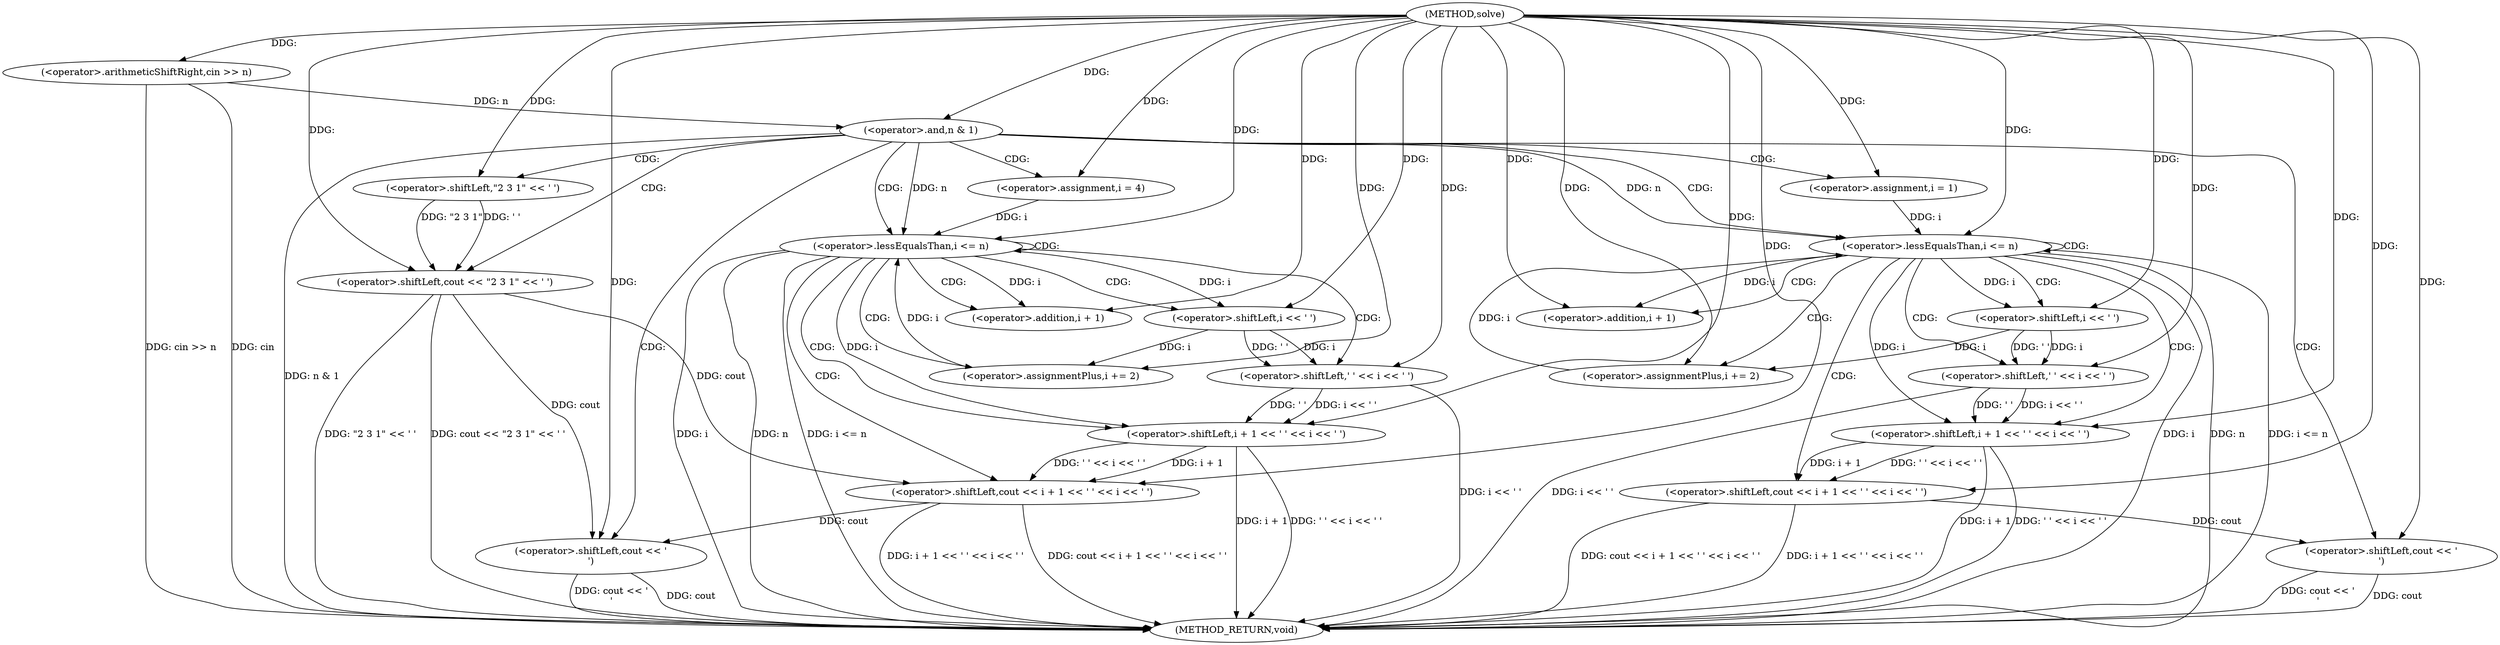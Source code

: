 digraph "solve" {  
"1000180" [label = "(METHOD,solve)" ]
"1000251" [label = "(METHOD_RETURN,void)" ]
"1000183" [label = "(<operator>.arithmeticShiftRight,cin >> n)" ]
"1000188" [label = "(<operator>.and,n & 1)" ]
"1000192" [label = "(<operator>.shiftLeft,cout << \"2 3 1\" << ' ')" ]
"1000220" [label = "(<operator>.shiftLeft,cout << '\n')" ]
"1000199" [label = "(<operator>.assignment,i = 4)" ]
"1000202" [label = "(<operator>.lessEqualsThan,i <= n)" ]
"1000205" [label = "(<operator>.assignmentPlus,i += 2)" ]
"1000248" [label = "(<operator>.shiftLeft,cout << '\n')" ]
"1000194" [label = "(<operator>.shiftLeft,\"2 3 1\" << ' ')" ]
"1000209" [label = "(<operator>.shiftLeft,cout << i + 1 << ' ' << i << ' ')" ]
"1000227" [label = "(<operator>.assignment,i = 1)" ]
"1000230" [label = "(<operator>.lessEqualsThan,i <= n)" ]
"1000233" [label = "(<operator>.assignmentPlus,i += 2)" ]
"1000237" [label = "(<operator>.shiftLeft,cout << i + 1 << ' ' << i << ' ')" ]
"1000211" [label = "(<operator>.shiftLeft,i + 1 << ' ' << i << ' ')" ]
"1000212" [label = "(<operator>.addition,i + 1)" ]
"1000215" [label = "(<operator>.shiftLeft,' ' << i << ' ')" ]
"1000239" [label = "(<operator>.shiftLeft,i + 1 << ' ' << i << ' ')" ]
"1000217" [label = "(<operator>.shiftLeft,i << ' ')" ]
"1000240" [label = "(<operator>.addition,i + 1)" ]
"1000243" [label = "(<operator>.shiftLeft,' ' << i << ' ')" ]
"1000245" [label = "(<operator>.shiftLeft,i << ' ')" ]
  "1000183" -> "1000251"  [ label = "DDG: cin >> n"] 
  "1000188" -> "1000251"  [ label = "DDG: n & 1"] 
  "1000230" -> "1000251"  [ label = "DDG: i"] 
  "1000230" -> "1000251"  [ label = "DDG: n"] 
  "1000230" -> "1000251"  [ label = "DDG: i <= n"] 
  "1000248" -> "1000251"  [ label = "DDG: cout"] 
  "1000248" -> "1000251"  [ label = "DDG: cout << '\n'"] 
  "1000239" -> "1000251"  [ label = "DDG: i + 1"] 
  "1000243" -> "1000251"  [ label = "DDG: i << ' '"] 
  "1000239" -> "1000251"  [ label = "DDG: ' ' << i << ' '"] 
  "1000237" -> "1000251"  [ label = "DDG: i + 1 << ' ' << i << ' '"] 
  "1000237" -> "1000251"  [ label = "DDG: cout << i + 1 << ' ' << i << ' '"] 
  "1000192" -> "1000251"  [ label = "DDG: \"2 3 1\" << ' '"] 
  "1000192" -> "1000251"  [ label = "DDG: cout << \"2 3 1\" << ' '"] 
  "1000202" -> "1000251"  [ label = "DDG: i"] 
  "1000202" -> "1000251"  [ label = "DDG: n"] 
  "1000202" -> "1000251"  [ label = "DDG: i <= n"] 
  "1000220" -> "1000251"  [ label = "DDG: cout"] 
  "1000220" -> "1000251"  [ label = "DDG: cout << '\n'"] 
  "1000211" -> "1000251"  [ label = "DDG: i + 1"] 
  "1000215" -> "1000251"  [ label = "DDG: i << ' '"] 
  "1000211" -> "1000251"  [ label = "DDG: ' ' << i << ' '"] 
  "1000209" -> "1000251"  [ label = "DDG: i + 1 << ' ' << i << ' '"] 
  "1000209" -> "1000251"  [ label = "DDG: cout << i + 1 << ' ' << i << ' '"] 
  "1000183" -> "1000251"  [ label = "DDG: cin"] 
  "1000180" -> "1000183"  [ label = "DDG: "] 
  "1000183" -> "1000188"  [ label = "DDG: n"] 
  "1000180" -> "1000188"  [ label = "DDG: "] 
  "1000180" -> "1000192"  [ label = "DDG: "] 
  "1000194" -> "1000192"  [ label = "DDG: \"2 3 1\""] 
  "1000194" -> "1000192"  [ label = "DDG: ' '"] 
  "1000180" -> "1000199"  [ label = "DDG: "] 
  "1000180" -> "1000205"  [ label = "DDG: "] 
  "1000192" -> "1000220"  [ label = "DDG: cout"] 
  "1000209" -> "1000220"  [ label = "DDG: cout"] 
  "1000180" -> "1000220"  [ label = "DDG: "] 
  "1000180" -> "1000194"  [ label = "DDG: "] 
  "1000199" -> "1000202"  [ label = "DDG: i"] 
  "1000205" -> "1000202"  [ label = "DDG: i"] 
  "1000180" -> "1000202"  [ label = "DDG: "] 
  "1000188" -> "1000202"  [ label = "DDG: n"] 
  "1000217" -> "1000205"  [ label = "DDG: i"] 
  "1000180" -> "1000227"  [ label = "DDG: "] 
  "1000180" -> "1000233"  [ label = "DDG: "] 
  "1000237" -> "1000248"  [ label = "DDG: cout"] 
  "1000180" -> "1000248"  [ label = "DDG: "] 
  "1000192" -> "1000209"  [ label = "DDG: cout"] 
  "1000180" -> "1000209"  [ label = "DDG: "] 
  "1000211" -> "1000209"  [ label = "DDG: ' ' << i << ' '"] 
  "1000211" -> "1000209"  [ label = "DDG: i + 1"] 
  "1000227" -> "1000230"  [ label = "DDG: i"] 
  "1000233" -> "1000230"  [ label = "DDG: i"] 
  "1000180" -> "1000230"  [ label = "DDG: "] 
  "1000188" -> "1000230"  [ label = "DDG: n"] 
  "1000245" -> "1000233"  [ label = "DDG: i"] 
  "1000180" -> "1000211"  [ label = "DDG: "] 
  "1000202" -> "1000211"  [ label = "DDG: i"] 
  "1000215" -> "1000211"  [ label = "DDG: ' '"] 
  "1000215" -> "1000211"  [ label = "DDG: i << ' '"] 
  "1000180" -> "1000237"  [ label = "DDG: "] 
  "1000239" -> "1000237"  [ label = "DDG: ' ' << i << ' '"] 
  "1000239" -> "1000237"  [ label = "DDG: i + 1"] 
  "1000202" -> "1000212"  [ label = "DDG: i"] 
  "1000180" -> "1000212"  [ label = "DDG: "] 
  "1000180" -> "1000215"  [ label = "DDG: "] 
  "1000217" -> "1000215"  [ label = "DDG: i"] 
  "1000217" -> "1000215"  [ label = "DDG: ' '"] 
  "1000180" -> "1000239"  [ label = "DDG: "] 
  "1000230" -> "1000239"  [ label = "DDG: i"] 
  "1000243" -> "1000239"  [ label = "DDG: i << ' '"] 
  "1000243" -> "1000239"  [ label = "DDG: ' '"] 
  "1000180" -> "1000217"  [ label = "DDG: "] 
  "1000202" -> "1000217"  [ label = "DDG: i"] 
  "1000230" -> "1000240"  [ label = "DDG: i"] 
  "1000180" -> "1000240"  [ label = "DDG: "] 
  "1000180" -> "1000243"  [ label = "DDG: "] 
  "1000245" -> "1000243"  [ label = "DDG: ' '"] 
  "1000245" -> "1000243"  [ label = "DDG: i"] 
  "1000180" -> "1000245"  [ label = "DDG: "] 
  "1000230" -> "1000245"  [ label = "DDG: i"] 
  "1000188" -> "1000199"  [ label = "CDG: "] 
  "1000188" -> "1000227"  [ label = "CDG: "] 
  "1000188" -> "1000230"  [ label = "CDG: "] 
  "1000188" -> "1000220"  [ label = "CDG: "] 
  "1000188" -> "1000202"  [ label = "CDG: "] 
  "1000188" -> "1000248"  [ label = "CDG: "] 
  "1000188" -> "1000194"  [ label = "CDG: "] 
  "1000188" -> "1000192"  [ label = "CDG: "] 
  "1000202" -> "1000211"  [ label = "CDG: "] 
  "1000202" -> "1000212"  [ label = "CDG: "] 
  "1000202" -> "1000215"  [ label = "CDG: "] 
  "1000202" -> "1000205"  [ label = "CDG: "] 
  "1000202" -> "1000202"  [ label = "CDG: "] 
  "1000202" -> "1000217"  [ label = "CDG: "] 
  "1000202" -> "1000209"  [ label = "CDG: "] 
  "1000230" -> "1000239"  [ label = "CDG: "] 
  "1000230" -> "1000233"  [ label = "CDG: "] 
  "1000230" -> "1000243"  [ label = "CDG: "] 
  "1000230" -> "1000230"  [ label = "CDG: "] 
  "1000230" -> "1000237"  [ label = "CDG: "] 
  "1000230" -> "1000240"  [ label = "CDG: "] 
  "1000230" -> "1000245"  [ label = "CDG: "] 
}
